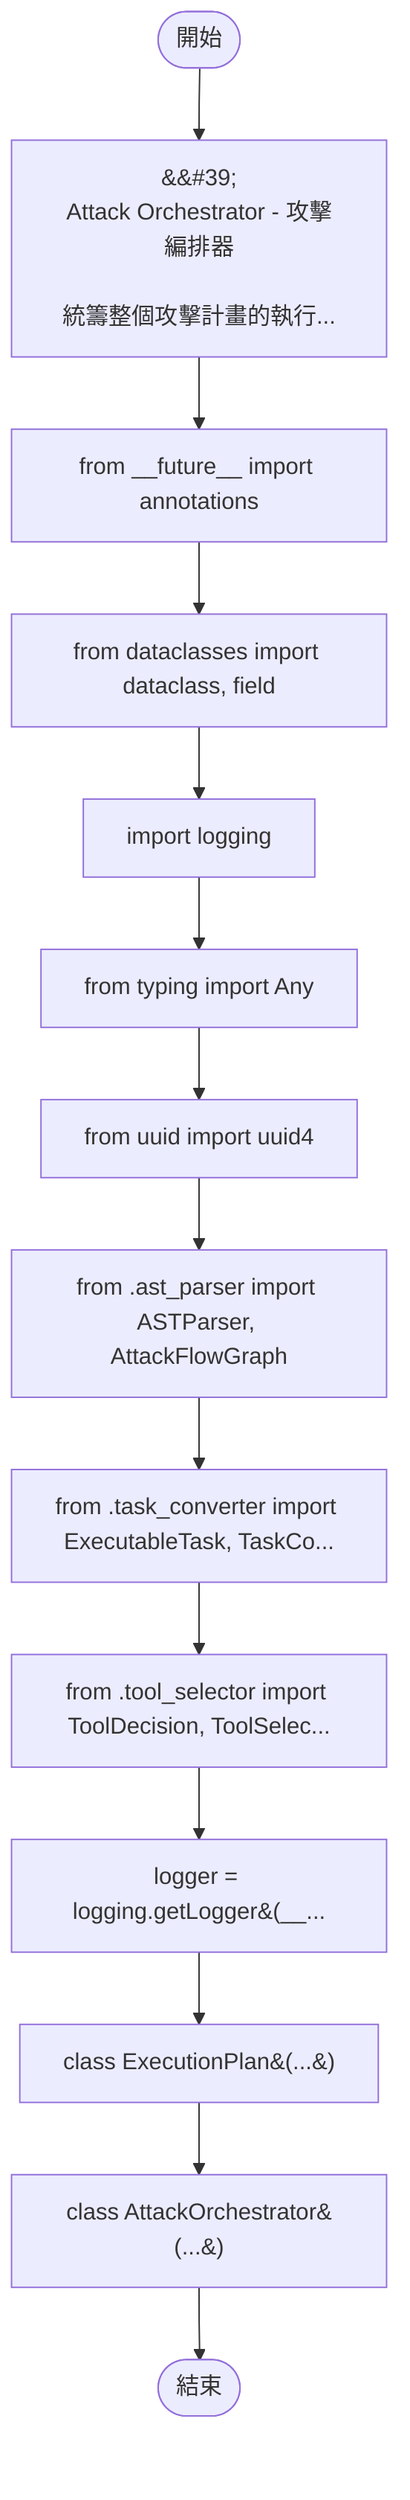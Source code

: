 flowchart TB
    n1([開始])
    n2([結束])
    n3[&amp;&#35;39;\nAttack Orchestrator - 攻擊編排器\n\n統籌整個攻擊計畫的執行...]
    n4[from __future__ import annotations]
    n5[from dataclasses import dataclass, field]
    n6[import logging]
    n7[from typing import Any]
    n8[from uuid import uuid4]
    n9[from .ast_parser import ASTParser, AttackFlowGraph]
    n10[from .task_converter import ExecutableTask, TaskCo...]
    n11[from .tool_selector import ToolDecision, ToolSelec...]
    n12[logger = logging.getLogger&#40;__...]
    n13[class ExecutionPlan&#40;...&#41;]
    n14[class AttackOrchestrator&#40;...&#41;]
    n1 --> n3
    n3 --> n4
    n4 --> n5
    n5 --> n6
    n6 --> n7
    n7 --> n8
    n8 --> n9
    n9 --> n10
    n10 --> n11
    n11 --> n12
    n12 --> n13
    n13 --> n14
    n14 --> n2
